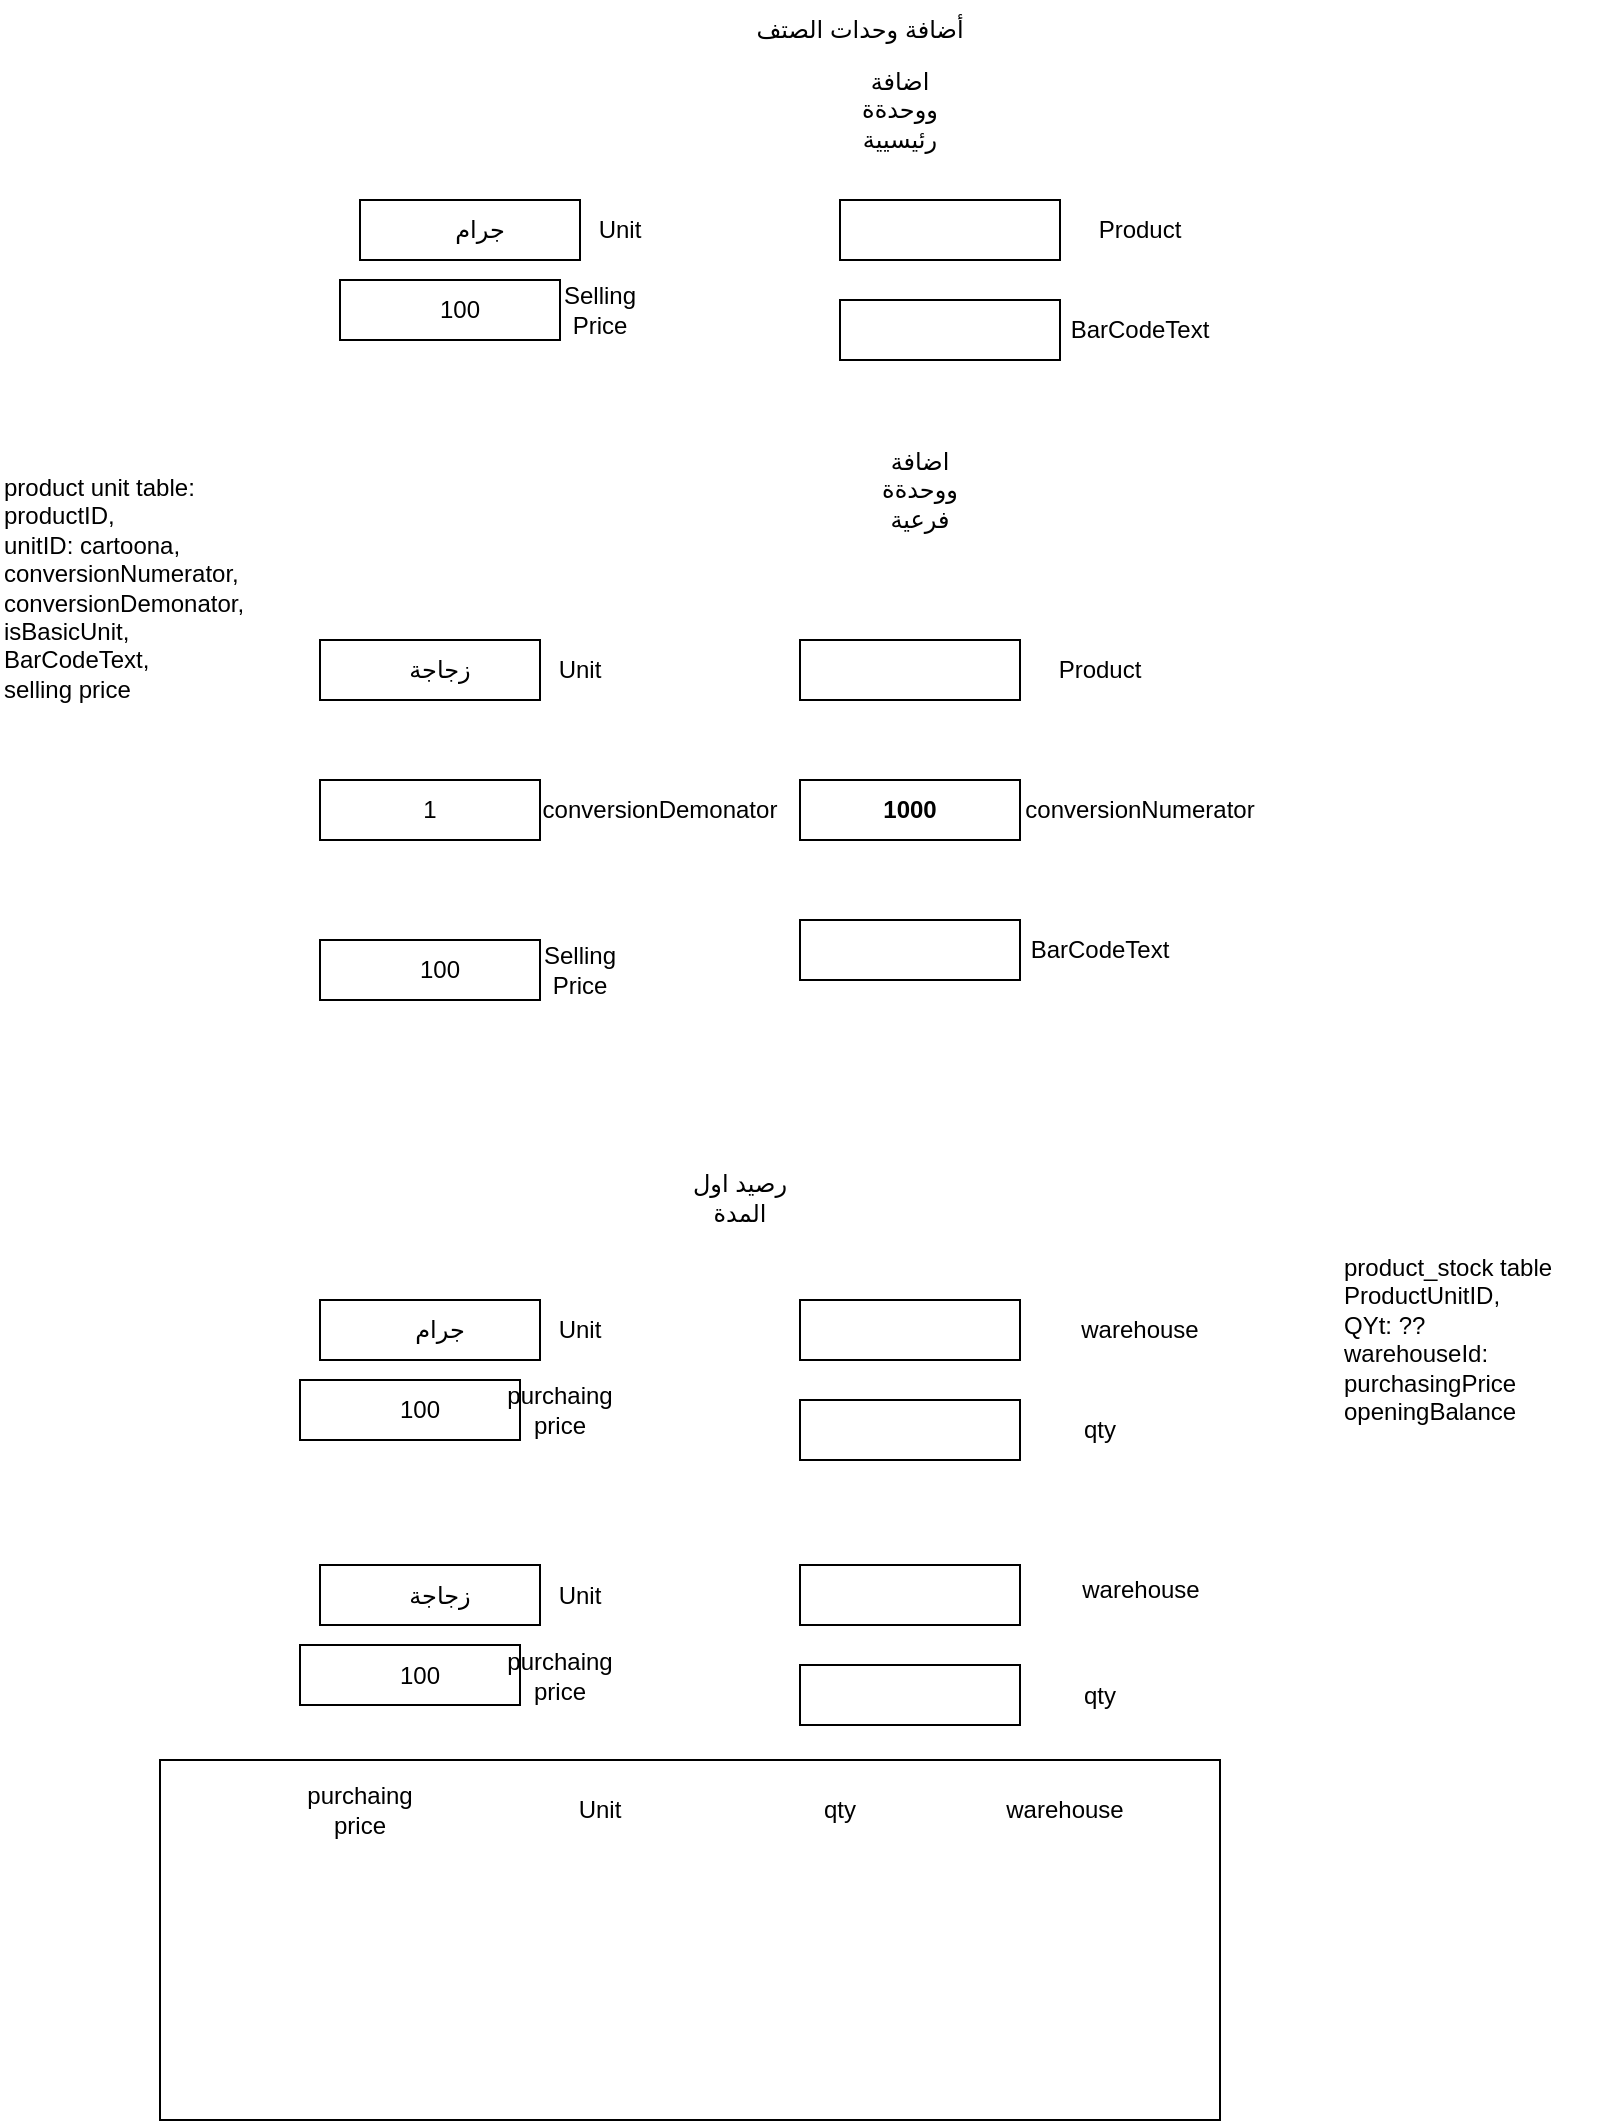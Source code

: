 <mxfile version="20.7.4" type="github" pages="2">
  <diagram id="VA7MOSldl7YfBqZQzGAR" name="Page-1">
    <mxGraphModel dx="1034" dy="430" grid="1" gridSize="10" guides="1" tooltips="1" connect="1" arrows="1" fold="1" page="1" pageScale="1" pageWidth="850" pageHeight="1100" math="0" shadow="0">
      <root>
        <mxCell id="0" />
        <mxCell id="1" parent="0" />
        <mxCell id="yfLJMMU3kobKkTr7ctA9-1" value="" style="rounded=0;whiteSpace=wrap;html=1;fontStyle=1" parent="1" vertex="1">
          <mxGeometry x="450" y="120" width="110" height="30" as="geometry" />
        </mxCell>
        <mxCell id="yfLJMMU3kobKkTr7ctA9-2" value="" style="rounded=0;whiteSpace=wrap;html=1;" parent="1" vertex="1">
          <mxGeometry x="210" y="120" width="110" height="30" as="geometry" />
        </mxCell>
        <mxCell id="yfLJMMU3kobKkTr7ctA9-7" value="Product" style="text;html=1;strokeColor=none;fillColor=none;align=center;verticalAlign=middle;whiteSpace=wrap;rounded=0;" parent="1" vertex="1">
          <mxGeometry x="570" y="120" width="60" height="30" as="geometry" />
        </mxCell>
        <mxCell id="yfLJMMU3kobKkTr7ctA9-11" value="Unit" style="text;html=1;strokeColor=none;fillColor=none;align=center;verticalAlign=middle;whiteSpace=wrap;rounded=0;" parent="1" vertex="1">
          <mxGeometry x="310" y="120" width="60" height="30" as="geometry" />
        </mxCell>
        <mxCell id="yfLJMMU3kobKkTr7ctA9-16" value="أضافة وحدات الصتف" style="text;html=1;strokeColor=none;fillColor=none;align=center;verticalAlign=middle;whiteSpace=wrap;rounded=0;" parent="1" vertex="1">
          <mxGeometry x="380" y="20" width="160" height="30" as="geometry" />
        </mxCell>
        <mxCell id="yfLJMMU3kobKkTr7ctA9-17" value="جرام" style="text;html=1;strokeColor=none;fillColor=none;align=center;verticalAlign=middle;whiteSpace=wrap;rounded=0;" parent="1" vertex="1">
          <mxGeometry x="240" y="120" width="60" height="30" as="geometry" />
        </mxCell>
        <mxCell id="yfLJMMU3kobKkTr7ctA9-18" value="" style="rounded=0;whiteSpace=wrap;html=1;fontStyle=1" parent="1" vertex="1">
          <mxGeometry x="430" y="340" width="110" height="30" as="geometry" />
        </mxCell>
        <mxCell id="yfLJMMU3kobKkTr7ctA9-19" value="" style="rounded=0;whiteSpace=wrap;html=1;" parent="1" vertex="1">
          <mxGeometry x="190" y="340" width="110" height="30" as="geometry" />
        </mxCell>
        <mxCell id="yfLJMMU3kobKkTr7ctA9-20" value="1000" style="rounded=0;whiteSpace=wrap;html=1;fontStyle=1" parent="1" vertex="1">
          <mxGeometry x="430" y="410" width="110" height="30" as="geometry" />
        </mxCell>
        <mxCell id="yfLJMMU3kobKkTr7ctA9-21" value="1" style="rounded=0;whiteSpace=wrap;html=1;" parent="1" vertex="1">
          <mxGeometry x="190" y="410" width="110" height="30" as="geometry" />
        </mxCell>
        <mxCell id="yfLJMMU3kobKkTr7ctA9-23" value="" style="rounded=0;whiteSpace=wrap;html=1;" parent="1" vertex="1">
          <mxGeometry x="430" y="480" width="110" height="30" as="geometry" />
        </mxCell>
        <mxCell id="yfLJMMU3kobKkTr7ctA9-24" value="Product" style="text;html=1;strokeColor=none;fillColor=none;align=center;verticalAlign=middle;whiteSpace=wrap;rounded=0;" parent="1" vertex="1">
          <mxGeometry x="550" y="340" width="60" height="30" as="geometry" />
        </mxCell>
        <mxCell id="yfLJMMU3kobKkTr7ctA9-25" value="BarCodeText" style="text;html=1;strokeColor=none;fillColor=none;align=center;verticalAlign=middle;whiteSpace=wrap;rounded=0;" parent="1" vertex="1">
          <mxGeometry x="550" y="480" width="60" height="30" as="geometry" />
        </mxCell>
        <mxCell id="yfLJMMU3kobKkTr7ctA9-26" value="conversionDemonator" style="text;html=1;strokeColor=none;fillColor=none;align=center;verticalAlign=middle;whiteSpace=wrap;rounded=0;" parent="1" vertex="1">
          <mxGeometry x="330" y="410" width="60" height="30" as="geometry" />
        </mxCell>
        <mxCell id="yfLJMMU3kobKkTr7ctA9-27" value="Unit" style="text;html=1;strokeColor=none;fillColor=none;align=center;verticalAlign=middle;whiteSpace=wrap;rounded=0;" parent="1" vertex="1">
          <mxGeometry x="290" y="340" width="60" height="30" as="geometry" />
        </mxCell>
        <mxCell id="yfLJMMU3kobKkTr7ctA9-28" value="conversionNumerator" style="text;html=1;strokeColor=none;fillColor=none;align=center;verticalAlign=middle;whiteSpace=wrap;rounded=0;" parent="1" vertex="1">
          <mxGeometry x="570" y="410" width="60" height="30" as="geometry" />
        </mxCell>
        <mxCell id="yfLJMMU3kobKkTr7ctA9-30" value="زجاجة" style="text;html=1;strokeColor=none;fillColor=none;align=center;verticalAlign=middle;whiteSpace=wrap;rounded=0;" parent="1" vertex="1">
          <mxGeometry x="220" y="340" width="60" height="30" as="geometry" />
        </mxCell>
        <mxCell id="yfLJMMU3kobKkTr7ctA9-32" value="" style="rounded=0;whiteSpace=wrap;html=1;" parent="1" vertex="1">
          <mxGeometry x="450" y="170" width="110" height="30" as="geometry" />
        </mxCell>
        <mxCell id="yfLJMMU3kobKkTr7ctA9-33" value="BarCodeText" style="text;html=1;strokeColor=none;fillColor=none;align=center;verticalAlign=middle;whiteSpace=wrap;rounded=0;" parent="1" vertex="1">
          <mxGeometry x="570" y="170" width="60" height="30" as="geometry" />
        </mxCell>
        <mxCell id="yfLJMMU3kobKkTr7ctA9-34" value="اضافة ووحدةة رئيسيية" style="text;html=1;strokeColor=none;fillColor=none;align=center;verticalAlign=middle;whiteSpace=wrap;rounded=0;" parent="1" vertex="1">
          <mxGeometry x="450" y="60" width="60" height="30" as="geometry" />
        </mxCell>
        <mxCell id="yfLJMMU3kobKkTr7ctA9-35" value="اضافة ووحدةة فرعية" style="text;html=1;strokeColor=none;fillColor=none;align=center;verticalAlign=middle;whiteSpace=wrap;rounded=0;" parent="1" vertex="1">
          <mxGeometry x="460" y="250" width="60" height="30" as="geometry" />
        </mxCell>
        <mxCell id="yfLJMMU3kobKkTr7ctA9-40" value="product unit table:&lt;br&gt;productID,&lt;br&gt;unitID: cartoona,&lt;br&gt;conversionNumerator,&lt;br&gt;conversionDemonator,&lt;br&gt;isBasicUnit,&lt;br&gt;BarCodeText,&lt;br&gt;selling price" style="text;whiteSpace=wrap;html=1;" parent="1" vertex="1">
          <mxGeometry x="30" y="250" width="150" height="120" as="geometry" />
        </mxCell>
        <mxCell id="yfLJMMU3kobKkTr7ctA9-41" value="" style="rounded=0;whiteSpace=wrap;html=1;" parent="1" vertex="1">
          <mxGeometry x="200" y="160" width="110" height="30" as="geometry" />
        </mxCell>
        <mxCell id="yfLJMMU3kobKkTr7ctA9-42" value="Selling Price" style="text;html=1;strokeColor=none;fillColor=none;align=center;verticalAlign=middle;whiteSpace=wrap;rounded=0;" parent="1" vertex="1">
          <mxGeometry x="300" y="160" width="60" height="30" as="geometry" />
        </mxCell>
        <mxCell id="yfLJMMU3kobKkTr7ctA9-43" value="100" style="text;html=1;strokeColor=none;fillColor=none;align=center;verticalAlign=middle;whiteSpace=wrap;rounded=0;" parent="1" vertex="1">
          <mxGeometry x="230" y="160" width="60" height="30" as="geometry" />
        </mxCell>
        <mxCell id="yfLJMMU3kobKkTr7ctA9-44" value="" style="rounded=0;whiteSpace=wrap;html=1;" parent="1" vertex="1">
          <mxGeometry x="190" y="490" width="110" height="30" as="geometry" />
        </mxCell>
        <mxCell id="yfLJMMU3kobKkTr7ctA9-45" value="Selling Price" style="text;html=1;strokeColor=none;fillColor=none;align=center;verticalAlign=middle;whiteSpace=wrap;rounded=0;" parent="1" vertex="1">
          <mxGeometry x="290" y="490" width="60" height="30" as="geometry" />
        </mxCell>
        <mxCell id="yfLJMMU3kobKkTr7ctA9-46" value="100" style="text;html=1;strokeColor=none;fillColor=none;align=center;verticalAlign=middle;whiteSpace=wrap;rounded=0;" parent="1" vertex="1">
          <mxGeometry x="220" y="490" width="60" height="30" as="geometry" />
        </mxCell>
        <mxCell id="yfLJMMU3kobKkTr7ctA9-59" value="" style="rounded=0;whiteSpace=wrap;html=1;fontStyle=1" parent="1" vertex="1">
          <mxGeometry x="430" y="670" width="110" height="30" as="geometry" />
        </mxCell>
        <mxCell id="yfLJMMU3kobKkTr7ctA9-60" value="" style="rounded=0;whiteSpace=wrap;html=1;" parent="1" vertex="1">
          <mxGeometry x="190" y="670" width="110" height="30" as="geometry" />
        </mxCell>
        <mxCell id="yfLJMMU3kobKkTr7ctA9-61" value="warehouse" style="text;html=1;strokeColor=none;fillColor=none;align=center;verticalAlign=middle;whiteSpace=wrap;rounded=0;" parent="1" vertex="1">
          <mxGeometry x="550" y="670" width="100" height="30" as="geometry" />
        </mxCell>
        <mxCell id="yfLJMMU3kobKkTr7ctA9-62" value="Unit" style="text;html=1;strokeColor=none;fillColor=none;align=center;verticalAlign=middle;whiteSpace=wrap;rounded=0;" parent="1" vertex="1">
          <mxGeometry x="290" y="670" width="60" height="30" as="geometry" />
        </mxCell>
        <mxCell id="yfLJMMU3kobKkTr7ctA9-63" value="جرام" style="text;html=1;strokeColor=none;fillColor=none;align=center;verticalAlign=middle;whiteSpace=wrap;rounded=0;" parent="1" vertex="1">
          <mxGeometry x="220" y="670" width="60" height="30" as="geometry" />
        </mxCell>
        <mxCell id="yfLJMMU3kobKkTr7ctA9-64" value="" style="rounded=0;whiteSpace=wrap;html=1;" parent="1" vertex="1">
          <mxGeometry x="430" y="720" width="110" height="30" as="geometry" />
        </mxCell>
        <mxCell id="yfLJMMU3kobKkTr7ctA9-65" value="qty" style="text;html=1;strokeColor=none;fillColor=none;align=center;verticalAlign=middle;whiteSpace=wrap;rounded=0;" parent="1" vertex="1">
          <mxGeometry x="550" y="720" width="60" height="30" as="geometry" />
        </mxCell>
        <mxCell id="yfLJMMU3kobKkTr7ctA9-66" value="" style="rounded=0;whiteSpace=wrap;html=1;" parent="1" vertex="1">
          <mxGeometry x="180" y="710" width="110" height="30" as="geometry" />
        </mxCell>
        <mxCell id="yfLJMMU3kobKkTr7ctA9-67" value="purchaing price" style="text;html=1;strokeColor=none;fillColor=none;align=center;verticalAlign=middle;whiteSpace=wrap;rounded=0;" parent="1" vertex="1">
          <mxGeometry x="280" y="710" width="60" height="30" as="geometry" />
        </mxCell>
        <mxCell id="yfLJMMU3kobKkTr7ctA9-68" value="100" style="text;html=1;strokeColor=none;fillColor=none;align=center;verticalAlign=middle;whiteSpace=wrap;rounded=0;" parent="1" vertex="1">
          <mxGeometry x="210" y="710" width="60" height="30" as="geometry" />
        </mxCell>
        <mxCell id="yfLJMMU3kobKkTr7ctA9-71" value="رصيد اول المدة" style="text;html=1;strokeColor=none;fillColor=none;align=center;verticalAlign=middle;whiteSpace=wrap;rounded=0;" parent="1" vertex="1">
          <mxGeometry x="370" y="604" width="60" height="30" as="geometry" />
        </mxCell>
        <mxCell id="yfLJMMU3kobKkTr7ctA9-72" value="" style="rounded=0;whiteSpace=wrap;html=1;fontStyle=1" parent="1" vertex="1">
          <mxGeometry x="430" y="802.5" width="110" height="30" as="geometry" />
        </mxCell>
        <mxCell id="yfLJMMU3kobKkTr7ctA9-73" value="" style="rounded=0;whiteSpace=wrap;html=1;" parent="1" vertex="1">
          <mxGeometry x="190" y="802.5" width="110" height="30" as="geometry" />
        </mxCell>
        <mxCell id="yfLJMMU3kobKkTr7ctA9-74" value="warehouse" style="text;html=1;strokeColor=none;fillColor=none;align=center;verticalAlign=middle;whiteSpace=wrap;rounded=0;rotation=0;" parent="1" vertex="1">
          <mxGeometry x="552.5" y="800" width="95" height="30" as="geometry" />
        </mxCell>
        <mxCell id="yfLJMMU3kobKkTr7ctA9-75" value="Unit" style="text;html=1;strokeColor=none;fillColor=none;align=center;verticalAlign=middle;whiteSpace=wrap;rounded=0;" parent="1" vertex="1">
          <mxGeometry x="290" y="802.5" width="60" height="30" as="geometry" />
        </mxCell>
        <mxCell id="yfLJMMU3kobKkTr7ctA9-76" value="زجاجة" style="text;html=1;strokeColor=none;fillColor=none;align=center;verticalAlign=middle;whiteSpace=wrap;rounded=0;" parent="1" vertex="1">
          <mxGeometry x="220" y="802.5" width="60" height="30" as="geometry" />
        </mxCell>
        <mxCell id="yfLJMMU3kobKkTr7ctA9-77" value="" style="rounded=0;whiteSpace=wrap;html=1;" parent="1" vertex="1">
          <mxGeometry x="430" y="852.5" width="110" height="30" as="geometry" />
        </mxCell>
        <mxCell id="yfLJMMU3kobKkTr7ctA9-78" value="qty" style="text;html=1;strokeColor=none;fillColor=none;align=center;verticalAlign=middle;whiteSpace=wrap;rounded=0;" parent="1" vertex="1">
          <mxGeometry x="550" y="852.5" width="60" height="30" as="geometry" />
        </mxCell>
        <mxCell id="yfLJMMU3kobKkTr7ctA9-79" value="" style="rounded=0;whiteSpace=wrap;html=1;" parent="1" vertex="1">
          <mxGeometry x="180" y="842.5" width="110" height="30" as="geometry" />
        </mxCell>
        <mxCell id="yfLJMMU3kobKkTr7ctA9-80" value="purchaing price" style="text;html=1;strokeColor=none;fillColor=none;align=center;verticalAlign=middle;whiteSpace=wrap;rounded=0;" parent="1" vertex="1">
          <mxGeometry x="280" y="842.5" width="60" height="30" as="geometry" />
        </mxCell>
        <mxCell id="yfLJMMU3kobKkTr7ctA9-81" value="100" style="text;html=1;strokeColor=none;fillColor=none;align=center;verticalAlign=middle;whiteSpace=wrap;rounded=0;" parent="1" vertex="1">
          <mxGeometry x="210" y="842.5" width="60" height="30" as="geometry" />
        </mxCell>
        <mxCell id="yfLJMMU3kobKkTr7ctA9-82" value="" style="rounded=0;whiteSpace=wrap;html=1;" parent="1" vertex="1">
          <mxGeometry x="110" y="900" width="530" height="180" as="geometry" />
        </mxCell>
        <mxCell id="yfLJMMU3kobKkTr7ctA9-83" value="warehouse" style="text;html=1;strokeColor=none;fillColor=none;align=center;verticalAlign=middle;whiteSpace=wrap;rounded=0;rotation=0;" parent="1" vertex="1">
          <mxGeometry x="515" y="910" width="95" height="30" as="geometry" />
        </mxCell>
        <mxCell id="yfLJMMU3kobKkTr7ctA9-84" value="Unit" style="text;html=1;strokeColor=none;fillColor=none;align=center;verticalAlign=middle;whiteSpace=wrap;rounded=0;" parent="1" vertex="1">
          <mxGeometry x="300" y="910" width="60" height="30" as="geometry" />
        </mxCell>
        <mxCell id="yfLJMMU3kobKkTr7ctA9-85" value="qty" style="text;html=1;strokeColor=none;fillColor=none;align=center;verticalAlign=middle;whiteSpace=wrap;rounded=0;" parent="1" vertex="1">
          <mxGeometry x="420" y="910" width="60" height="30" as="geometry" />
        </mxCell>
        <mxCell id="yfLJMMU3kobKkTr7ctA9-86" value="purchaing price" style="text;html=1;strokeColor=none;fillColor=none;align=center;verticalAlign=middle;whiteSpace=wrap;rounded=0;" parent="1" vertex="1">
          <mxGeometry x="180" y="910" width="60" height="30" as="geometry" />
        </mxCell>
        <mxCell id="yfLJMMU3kobKkTr7ctA9-88" style="edgeStyle=orthogonalEdgeStyle;rounded=0;orthogonalLoop=1;jettySize=auto;html=1;exitX=0.5;exitY=1;exitDx=0;exitDy=0;" parent="1" source="yfLJMMU3kobKkTr7ctA9-84" target="yfLJMMU3kobKkTr7ctA9-84" edge="1">
          <mxGeometry relative="1" as="geometry" />
        </mxCell>
        <mxCell id="yfLJMMU3kobKkTr7ctA9-89" value="product_stock table&lt;br&gt;ProductUnitID,&lt;br&gt;QYt: ??&lt;br&gt;warehouseId:&lt;br&gt;purchasingPrice&lt;br&gt;openingBalance&lt;br&gt;" style="text;whiteSpace=wrap;html=1;" parent="1" vertex="1">
          <mxGeometry x="700" y="640" width="130" height="130" as="geometry" />
        </mxCell>
      </root>
    </mxGraphModel>
  </diagram>
  <diagram id="7sRNJwNgNg4urtKxXXlA" name="Page-2">
    <mxGraphModel dx="1884" dy="3730" grid="1" gridSize="10" guides="1" tooltips="1" connect="1" arrows="1" fold="1" page="1" pageScale="1" pageWidth="850" pageHeight="1100" math="0" shadow="0">
      <root>
        <mxCell id="0" />
        <mxCell id="1" parent="0" />
        <mxCell id="JsGQSAVb3THcXF5NNGnf-1" value="تسوبة الصنف فى المحازن" style="text;html=1;strokeColor=none;fillColor=none;align=center;verticalAlign=middle;whiteSpace=wrap;rounded=0;" parent="1" vertex="1">
          <mxGeometry x="425" y="-2630" width="60" height="30" as="geometry" />
        </mxCell>
        <mxCell id="JsGQSAVb3THcXF5NNGnf-2" value="" style="rounded=0;whiteSpace=wrap;html=1;" parent="1" vertex="1">
          <mxGeometry x="285" y="-2560" width="120" height="30" as="geometry" />
        </mxCell>
        <mxCell id="JsGQSAVb3THcXF5NNGnf-3" value="" style="rounded=0;whiteSpace=wrap;html=1;" parent="1" vertex="1">
          <mxGeometry x="545" y="-2560" width="120" height="30" as="geometry" />
        </mxCell>
        <mxCell id="JsGQSAVb3THcXF5NNGnf-4" value="barcode" style="text;html=1;strokeColor=none;fillColor=none;align=center;verticalAlign=middle;whiteSpace=wrap;rounded=0;" parent="1" vertex="1">
          <mxGeometry x="415" y="-2560" width="60" height="30" as="geometry" />
        </mxCell>
        <mxCell id="JsGQSAVb3THcXF5NNGnf-5" value="products" style="text;html=1;strokeColor=none;fillColor=none;align=center;verticalAlign=middle;whiteSpace=wrap;rounded=0;" parent="1" vertex="1">
          <mxGeometry x="695" y="-2560" width="60" height="30" as="geometry" />
        </mxCell>
        <mxCell id="JsGQSAVb3THcXF5NNGnf-8" value="" style="edgeStyle=orthogonalEdgeStyle;rounded=0;orthogonalLoop=1;jettySize=auto;html=1;entryX=0;entryY=0.5;entryDx=0;entryDy=0;" parent="1" source="JsGQSAVb3THcXF5NNGnf-6" target="JsGQSAVb3THcXF5NNGnf-2" edge="1">
          <mxGeometry relative="1" as="geometry" />
        </mxCell>
        <mxCell id="JsGQSAVb3THcXF5NNGnf-6" value="Search by" style="text;html=1;strokeColor=none;fillColor=none;align=center;verticalAlign=middle;whiteSpace=wrap;rounded=0;" parent="1" vertex="1">
          <mxGeometry x="215" y="-2600" width="120" height="30" as="geometry" />
        </mxCell>
        <mxCell id="JsGQSAVb3THcXF5NNGnf-9" value="" style="edgeStyle=orthogonalEdgeStyle;rounded=0;orthogonalLoop=1;jettySize=auto;html=1;entryX=0.364;entryY=0.111;entryDx=0;entryDy=0;entryPerimeter=0;" parent="1" source="JsGQSAVb3THcXF5NNGnf-6" target="JsGQSAVb3THcXF5NNGnf-3" edge="1">
          <mxGeometry relative="1" as="geometry">
            <mxPoint x="345" y="-2595" as="sourcePoint" />
            <mxPoint x="355" y="-2570" as="targetPoint" />
          </mxGeometry>
        </mxCell>
        <mxCell id="JsGQSAVb3THcXF5NNGnf-10" value="" style="rounded=0;whiteSpace=wrap;html=1;" parent="1" vertex="1">
          <mxGeometry x="240" y="-2490" width="550" height="220" as="geometry" />
        </mxCell>
        <mxCell id="JsGQSAVb3THcXF5NNGnf-11" value="مخزن" style="text;html=1;strokeColor=none;fillColor=none;align=center;verticalAlign=middle;whiteSpace=wrap;rounded=0;" parent="1" vertex="1">
          <mxGeometry x="645" y="-2470" width="60" height="30" as="geometry" />
        </mxCell>
        <mxCell id="JsGQSAVb3THcXF5NNGnf-12" value="الوحدة" style="text;html=1;strokeColor=none;fillColor=none;align=center;verticalAlign=middle;whiteSpace=wrap;rounded=0;" parent="1" vertex="1">
          <mxGeometry x="565" y="-2470" width="60" height="30" as="geometry" />
        </mxCell>
        <mxCell id="JsGQSAVb3THcXF5NNGnf-13" value="الرصيد الحالى&lt;span style=&quot;color: rgba(0, 0, 0, 0); font-family: monospace; font-size: 0px; text-align: start;&quot;&gt;%3CmxGraphModel%3E%3Croot%3E%3CmxCell%20id%3D%220%22%2F%3E%3CmxCell%20id%3D%221%22%20parent%3D%220%22%2F%3E%3CmxCell%20id%3D%222%22%20value%3D%22%D8%A7%D9%84%D9%88%D8%AD%D8%AF%D8%A9%22%20style%3D%22text%3Bhtml%3D1%3BstrokeColor%3Dnone%3BfillColor%3Dnone%3Balign%3Dcenter%3BverticalAlign%3Dmiddle%3BwhiteSpace%3Dwrap%3Brounded%3D0%3B%22%20vertex%3D%221%22%20parent%3D%221%22%3E%3CmxGeometry%20x%3D%22600%22%20y%3D%22-1360%22%20width%3D%2260%22%20height%3D%2230%22%20as%3D%22geometry%22%2F%3E%3C%2FmxCell%3E%3C%2Froot%3E%3C%2FmxGraphModel%3E&lt;/span&gt;" style="text;html=1;strokeColor=none;fillColor=none;align=center;verticalAlign=middle;whiteSpace=wrap;rounded=0;" parent="1" vertex="1">
          <mxGeometry x="505" y="-2470" width="60" height="30" as="geometry" />
        </mxCell>
        <mxCell id="JsGQSAVb3THcXF5NNGnf-18" style="edgeStyle=orthogonalEdgeStyle;rounded=0;orthogonalLoop=1;jettySize=auto;html=1;exitX=0.5;exitY=0;exitDx=0;exitDy=0;entryX=0.501;entryY=-0.03;entryDx=0;entryDy=0;entryPerimeter=0;" parent="1" source="JsGQSAVb3THcXF5NNGnf-14" edge="1">
          <mxGeometry relative="1" as="geometry">
            <mxPoint x="450.55" y="-2486.6" as="targetPoint" />
          </mxGeometry>
        </mxCell>
        <mxCell id="JsGQSAVb3THcXF5NNGnf-14" value="التسوية(editable)" style="text;html=1;strokeColor=none;fillColor=none;align=center;verticalAlign=middle;whiteSpace=wrap;rounded=0;" parent="1" vertex="1">
          <mxGeometry x="420" y="-2470" width="60" height="30" as="geometry" />
        </mxCell>
        <mxCell id="JsGQSAVb3THcXF5NNGnf-15" style="edgeStyle=orthogonalEdgeStyle;rounded=0;orthogonalLoop=1;jettySize=auto;html=1;exitX=0.5;exitY=0;exitDx=0;exitDy=0;entryX=0.417;entryY=0.333;entryDx=0;entryDy=0;entryPerimeter=0;" parent="1" source="JsGQSAVb3THcXF5NNGnf-14" target="JsGQSAVb3THcXF5NNGnf-14" edge="1">
          <mxGeometry relative="1" as="geometry" />
        </mxCell>
        <mxCell id="JsGQSAVb3THcXF5NNGnf-16" value="search result" style="text;html=1;strokeColor=none;fillColor=none;align=center;verticalAlign=middle;whiteSpace=wrap;rounded=0;" parent="1" vertex="1">
          <mxGeometry x="425" y="-2520" width="90" height="30" as="geometry" />
        </mxCell>
        <mxCell id="JsGQSAVb3THcXF5NNGnf-20" value="50" style="text;html=1;strokeColor=none;fillColor=none;align=center;verticalAlign=middle;whiteSpace=wrap;rounded=0;" parent="1" vertex="1">
          <mxGeometry x="505" y="-2440" width="60" height="30" as="geometry" />
        </mxCell>
        <mxCell id="JsGQSAVb3THcXF5NNGnf-22" value="20" style="text;html=1;strokeColor=none;fillColor=none;align=center;verticalAlign=middle;whiteSpace=wrap;rounded=0;" parent="1" vertex="1">
          <mxGeometry x="425" y="-2440" width="60" height="30" as="geometry" />
        </mxCell>
        <mxCell id="YdzgaQkzGa7IrUA7pVr9-2" value="Task description:&lt;br&gt;1. update qty in product stock table with tswya qty&lt;br&gt;2. Log in product transactions with statement input if any" style="rounded=0;whiteSpace=wrap;html=1;" parent="1" vertex="1">
          <mxGeometry x="-20" y="-2630" width="190" height="130" as="geometry" />
        </mxCell>
        <mxCell id="YdzgaQkzGa7IrUA7pVr9-4" value="" style="rounded=0;whiteSpace=wrap;html=1;" parent="1" vertex="1">
          <mxGeometry x="485" y="-2220" width="120" height="30" as="geometry" />
        </mxCell>
        <mxCell id="YdzgaQkzGa7IrUA7pVr9-5" value="statement(byan || desc 3n el 7rka)" style="text;html=1;strokeColor=none;fillColor=none;align=center;verticalAlign=middle;whiteSpace=wrap;rounded=0;" parent="1" vertex="1">
          <mxGeometry x="625" y="-2220" width="205" height="30" as="geometry" />
        </mxCell>
        <mxCell id="peZJRSkRbJ9Vkzcn7a6w-1" value="" style="rounded=0;whiteSpace=wrap;html=1;" parent="1" vertex="1">
          <mxGeometry x="545" y="-3160" width="120" height="40" as="geometry" />
        </mxCell>
        <mxCell id="peZJRSkRbJ9Vkzcn7a6w-2" value="اذن صرف او اضافة(نفس الحاجة باختلاف اlogic&amp;nbsp;" style="text;html=1;strokeColor=none;fillColor=none;align=center;verticalAlign=middle;whiteSpace=wrap;rounded=0;" parent="1" vertex="1">
          <mxGeometry x="330" y="-3250" width="235" height="30" as="geometry" />
        </mxCell>
        <mxCell id="peZJRSkRbJ9Vkzcn7a6w-3" value="رقم الاذن لو manual" style="text;html=1;strokeColor=none;fillColor=none;align=center;verticalAlign=middle;whiteSpace=wrap;rounded=0;" parent="1" vertex="1">
          <mxGeometry x="690" y="-3160" width="60" height="30" as="geometry" />
        </mxCell>
        <mxCell id="peZJRSkRbJ9Vkzcn7a6w-4" value="" style="rounded=0;whiteSpace=wrap;html=1;" parent="1" vertex="1">
          <mxGeometry x="210" y="-3170" width="120" height="40" as="geometry" />
        </mxCell>
        <mxCell id="peZJRSkRbJ9Vkzcn7a6w-5" value="تاريخ الاذن" style="text;html=1;strokeColor=none;fillColor=none;align=center;verticalAlign=middle;whiteSpace=wrap;rounded=0;" parent="1" vertex="1">
          <mxGeometry x="365" y="-3160" width="60" height="30" as="geometry" />
        </mxCell>
        <mxCell id="peZJRSkRbJ9Vkzcn7a6w-6" value="" style="rounded=0;whiteSpace=wrap;html=1;" parent="1" vertex="1">
          <mxGeometry x="545" y="-3100" width="120" height="40" as="geometry" />
        </mxCell>
        <mxCell id="peZJRSkRbJ9Vkzcn7a6w-7" value="بيان" style="text;html=1;strokeColor=none;fillColor=none;align=center;verticalAlign=middle;whiteSpace=wrap;rounded=0;" parent="1" vertex="1">
          <mxGeometry x="675" y="-3110" width="60" height="30" as="geometry" />
        </mxCell>
        <mxCell id="peZJRSkRbJ9Vkzcn7a6w-8" value="" style="rounded=0;whiteSpace=wrap;html=1;" parent="1" vertex="1">
          <mxGeometry x="210" y="-3115" width="120" height="40" as="geometry" />
        </mxCell>
        <mxCell id="peZJRSkRbJ9Vkzcn7a6w-9" value="مخزن" style="text;html=1;strokeColor=none;fillColor=none;align=center;verticalAlign=middle;whiteSpace=wrap;rounded=0;" parent="1" vertex="1">
          <mxGeometry x="365" y="-3110" width="55" height="30" as="geometry" />
        </mxCell>
        <mxCell id="peZJRSkRbJ9Vkzcn7a6w-10" value="" style="rounded=0;whiteSpace=wrap;html=1;" parent="1" vertex="1">
          <mxGeometry x="540" y="-3030" width="120" height="40" as="geometry" />
        </mxCell>
        <mxCell id="peZJRSkRbJ9Vkzcn7a6w-11" value="الصنف" style="text;html=1;strokeColor=none;fillColor=none;align=center;verticalAlign=middle;whiteSpace=wrap;rounded=0;" parent="1" vertex="1">
          <mxGeometry x="695" y="-3025" width="55" height="30" as="geometry" />
        </mxCell>
        <mxCell id="peZJRSkRbJ9Vkzcn7a6w-12" value="1001" style="rounded=0;whiteSpace=wrap;html=1;" parent="1" vertex="1">
          <mxGeometry x="210" y="-3035" width="120" height="40" as="geometry" />
        </mxCell>
        <mxCell id="peZJRSkRbJ9Vkzcn7a6w-13" value="barcode&lt;span style=&quot;color: rgba(0, 0, 0, 0); font-family: monospace; font-size: 0px; text-align: start;&quot;&gt;%3CmxGraphModel%3E%3Croot%3E%3CmxCell%20id%3D%220%22%2F%3E%3CmxCell%20id%3D%221%22%20parent%3D%220%22%2F%3E%3CmxCell%20id%3D%222%22%20value%3D%22%22%20style%3D%22rounded%3D0%3BwhiteSpace%3Dwrap%3Bhtml%3D1%3B%22%20vertex%3D%221%22%20parent%3D%221%22%3E%3CmxGeometry%20x%3D%22540%22%20y%3D%22-3030%22%20width%3D%22120%22%20height%3D%2240%22%20as%3D%22geometry%22%2F%3E%3C%2FmxCell%3E%3CmxCell%20id%3D%223%22%20value%3D%22%D8%A7%D9%84%D8%B5%D9%86%D9%81%22%20style%3D%22text%3Bhtml%3D1%3BstrokeColor%3Dnone%3BfillColor%3Dnone%3Balign%3Dcenter%3BverticalAlign%3Dmiddle%3BwhiteSpace%3Dwrap%3Brounded%3D0%3B%22%20vertex%3D%221%22%20parent%3D%221%22%3E%3CmxGeometry%20x%3D%22695%22%20y%3D%22-3025%22%20width%3D%2255%22%20height%3D%2230%22%20as%3D%22geometry%22%2F%3E%3C%2FmxCell%3E%3C%2Froot%3E%3C%2FmxGraphModel%3E&lt;/span&gt;" style="text;html=1;strokeColor=none;fillColor=none;align=center;verticalAlign=middle;whiteSpace=wrap;rounded=0;" parent="1" vertex="1">
          <mxGeometry x="365" y="-3030" width="55" height="30" as="geometry" />
        </mxCell>
        <mxCell id="peZJRSkRbJ9Vkzcn7a6w-14" value="زجاجة" style="rounded=0;whiteSpace=wrap;html=1;" parent="1" vertex="1">
          <mxGeometry x="525" y="-2950" width="120" height="40" as="geometry" />
        </mxCell>
        <mxCell id="peZJRSkRbJ9Vkzcn7a6w-15" value="الوحدة" style="text;html=1;strokeColor=none;fillColor=none;align=center;verticalAlign=middle;whiteSpace=wrap;rounded=0;" parent="1" vertex="1">
          <mxGeometry x="680" y="-2945" width="55" height="30" as="geometry" />
        </mxCell>
        <mxCell id="peZJRSkRbJ9Vkzcn7a6w-16" value="" style="rounded=0;whiteSpace=wrap;html=1;" parent="1" vertex="1">
          <mxGeometry x="205" y="-2955" width="120" height="40" as="geometry" />
        </mxCell>
        <mxCell id="peZJRSkRbJ9Vkzcn7a6w-17" value="qty" style="text;html=1;strokeColor=none;fillColor=none;align=center;verticalAlign=middle;whiteSpace=wrap;rounded=0;" parent="1" vertex="1">
          <mxGeometry x="360" y="-2950" width="55" height="30" as="geometry" />
        </mxCell>
        <mxCell id="peZJRSkRbJ9Vkzcn7a6w-18" value="" style="rounded=0;whiteSpace=wrap;html=1;" parent="1" vertex="1">
          <mxGeometry x="280" y="-2890" width="510" height="140" as="geometry" />
        </mxCell>
        <mxCell id="peZJRSkRbJ9Vkzcn7a6w-31" value="مخزن" style="text;html=1;strokeColor=none;fillColor=none;align=center;verticalAlign=middle;whiteSpace=wrap;rounded=0;" parent="1" vertex="1">
          <mxGeometry x="450" y="-2880" width="55" height="30" as="geometry" />
        </mxCell>
        <mxCell id="peZJRSkRbJ9Vkzcn7a6w-32" value="الصنف" style="text;html=1;strokeColor=none;fillColor=none;align=center;verticalAlign=middle;whiteSpace=wrap;rounded=0;" parent="1" vertex="1">
          <mxGeometry x="720" y="-2880" width="55" height="30" as="geometry" />
        </mxCell>
        <mxCell id="peZJRSkRbJ9Vkzcn7a6w-33" value="barcode&lt;span style=&quot;color: rgba(0, 0, 0, 0); font-family: monospace; font-size: 0px; text-align: start;&quot;&gt;%3CmxGraphModel%3E%3Croot%3E%3CmxCell%20id%3D%220%22%2F%3E%3CmxCell%20id%3D%221%22%20parent%3D%220%22%2F%3E%3CmxCell%20id%3D%222%22%20value%3D%22%22%20style%3D%22rounded%3D0%3BwhiteSpace%3Dwrap%3Bhtml%3D1%3B%22%20vertex%3D%221%22%20parent%3D%221%22%3E%3CmxGeometry%20x%3D%22540%22%20y%3D%22-3030%22%20width%3D%22120%22%20height%3D%2240%22%20as%3D%22geometry%22%2F%3E%3C%2FmxCell%3E%3CmxCell%20id%3D%223%22%20value%3D%22%D8%A7%D9%84%D8%B5%D9%86%D9%81%22%20style%3D%22text%3Bhtml%3D1%3BstrokeColor%3Dnone%3BfillColor%3Dnone%3Balign%3Dcenter%3BverticalAlign%3Dmiddle%3BwhiteSpace%3Dwrap%3Brounded%3D0%3B%22%20vertex%3D%221%22%20parent%3D%221%22%3E%3CmxGeometry%20x%3D%22695%22%20y%3D%22-3025%22%20width%3D%2255%22%20height%3D%2230%22%20as%3D%22geometry%22%2F%3E%3C%2FmxCell%3E%3C%2Froot%3E%3C%2FmxGraphModel%3E&lt;/span&gt;" style="text;html=1;strokeColor=none;fillColor=none;align=center;verticalAlign=middle;whiteSpace=wrap;rounded=0;" parent="1" vertex="1">
          <mxGeometry x="545" y="-2880" width="55" height="30" as="geometry" />
        </mxCell>
        <mxCell id="peZJRSkRbJ9Vkzcn7a6w-34" value="الوحدة" style="text;html=1;strokeColor=none;fillColor=none;align=center;verticalAlign=middle;whiteSpace=wrap;rounded=0;" parent="1" vertex="1">
          <mxGeometry x="635" y="-2880" width="55" height="30" as="geometry" />
        </mxCell>
        <mxCell id="peZJRSkRbJ9Vkzcn7a6w-35" value="qty" style="text;html=1;strokeColor=none;fillColor=none;align=center;verticalAlign=middle;whiteSpace=wrap;rounded=0;" parent="1" vertex="1">
          <mxGeometry x="290" y="-2700" width="55" height="30" as="geometry" />
        </mxCell>
        <mxCell id="peZJRSkRbJ9Vkzcn7a6w-37" value="qty" style="text;html=1;strokeColor=none;fillColor=none;align=center;verticalAlign=middle;whiteSpace=wrap;rounded=0;" parent="1" vertex="1">
          <mxGeometry x="360" y="-2880" width="55" height="30" as="geometry" />
        </mxCell>
        <mxCell id="peZJRSkRbJ9Vkzcn7a6w-39" value="product transactions&#xa;&#xa;&#xa;action(enum) =&gt; tswya , edfat w7da r2esya &#xa;,edaft w7da fr3ya mbe3at,,mortg3 be3,mortg3 shra&#xa;creationdate &#xa;pervious stock&#xa;atucalstock&#xa;warehouseId&#xa;transaction qty&#xa;productunitid&#xa;statment(byan) nullable" style="text;whiteSpace=wrap;html=1;" parent="1" vertex="1">
          <mxGeometry x="-75" y="-2500" width="300" height="200" as="geometry" />
        </mxCell>
        <mxCell id="peZJRSkRbJ9Vkzcn7a6w-40" value="product permissions&lt;br&gt;&lt;br&gt;&lt;br&gt;action(enum) =&amp;gt; tswya , edfat w7da r2esya&amp;nbsp;&lt;br&gt;,edaft w7da fr3ya mbe3at,,mortg3 be3,mortg3 shra&lt;br&gt;creationdate&amp;nbsp;&lt;br&gt;pervious stock&lt;br&gt;atucalstock&lt;br&gt;warehouseId&lt;br&gt;transaction qty&lt;br&gt;productunitid&lt;br&gt;statment(byan) nullable" style="text;whiteSpace=wrap;html=1;" parent="1" vertex="1">
          <mxGeometry x="-95" y="-3180" width="300" height="200" as="geometry" />
        </mxCell>
      </root>
    </mxGraphModel>
  </diagram>
</mxfile>
